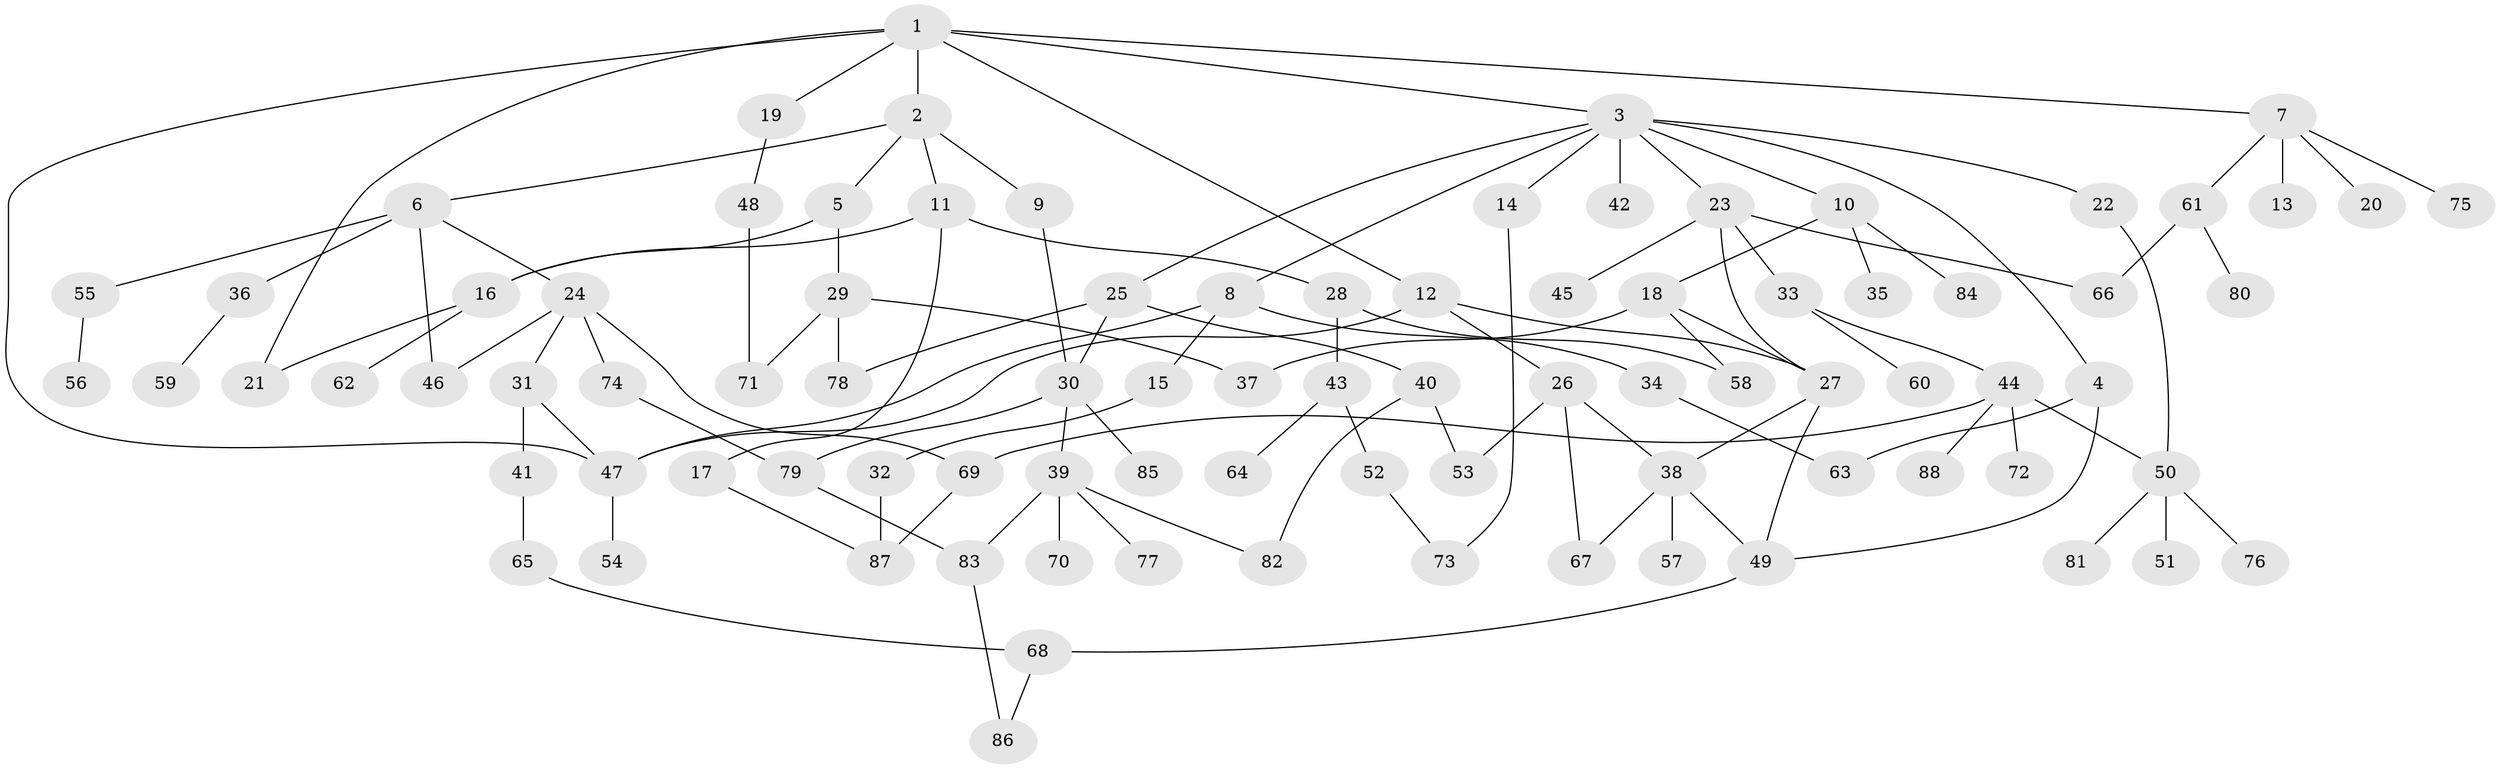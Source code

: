 // coarse degree distribution, {8: 0.03278688524590164, 5: 0.09836065573770492, 11: 0.01639344262295082, 3: 0.14754098360655737, 4: 0.16393442622950818, 2: 0.21311475409836064, 1: 0.3114754098360656, 7: 0.01639344262295082}
// Generated by graph-tools (version 1.1) at 2025/51/02/27/25 19:51:40]
// undirected, 88 vertices, 117 edges
graph export_dot {
graph [start="1"]
  node [color=gray90,style=filled];
  1;
  2;
  3;
  4;
  5;
  6;
  7;
  8;
  9;
  10;
  11;
  12;
  13;
  14;
  15;
  16;
  17;
  18;
  19;
  20;
  21;
  22;
  23;
  24;
  25;
  26;
  27;
  28;
  29;
  30;
  31;
  32;
  33;
  34;
  35;
  36;
  37;
  38;
  39;
  40;
  41;
  42;
  43;
  44;
  45;
  46;
  47;
  48;
  49;
  50;
  51;
  52;
  53;
  54;
  55;
  56;
  57;
  58;
  59;
  60;
  61;
  62;
  63;
  64;
  65;
  66;
  67;
  68;
  69;
  70;
  71;
  72;
  73;
  74;
  75;
  76;
  77;
  78;
  79;
  80;
  81;
  82;
  83;
  84;
  85;
  86;
  87;
  88;
  1 -- 2;
  1 -- 3;
  1 -- 7;
  1 -- 12;
  1 -- 19;
  1 -- 21;
  1 -- 47;
  2 -- 5;
  2 -- 6;
  2 -- 9;
  2 -- 11;
  3 -- 4;
  3 -- 8;
  3 -- 10;
  3 -- 14;
  3 -- 22;
  3 -- 23;
  3 -- 25;
  3 -- 42;
  4 -- 49;
  4 -- 63;
  5 -- 29;
  5 -- 16;
  6 -- 24;
  6 -- 36;
  6 -- 46;
  6 -- 55;
  7 -- 13;
  7 -- 20;
  7 -- 61;
  7 -- 75;
  8 -- 15;
  8 -- 34;
  8 -- 47;
  9 -- 30;
  10 -- 18;
  10 -- 35;
  10 -- 84;
  11 -- 16;
  11 -- 17;
  11 -- 28;
  12 -- 26;
  12 -- 47;
  12 -- 27;
  14 -- 73;
  15 -- 32;
  16 -- 62;
  16 -- 21;
  17 -- 87;
  18 -- 27;
  18 -- 37;
  18 -- 58;
  19 -- 48;
  22 -- 50;
  23 -- 27;
  23 -- 33;
  23 -- 45;
  23 -- 66;
  24 -- 31;
  24 -- 74;
  24 -- 46;
  24 -- 69;
  25 -- 30;
  25 -- 40;
  25 -- 78;
  26 -- 67;
  26 -- 38;
  26 -- 53;
  27 -- 38;
  27 -- 49;
  28 -- 43;
  28 -- 58;
  29 -- 37;
  29 -- 71;
  29 -- 78;
  30 -- 39;
  30 -- 85;
  30 -- 79;
  31 -- 41;
  31 -- 47;
  32 -- 87;
  33 -- 44;
  33 -- 60;
  34 -- 63;
  36 -- 59;
  38 -- 57;
  38 -- 49;
  38 -- 67;
  39 -- 70;
  39 -- 77;
  39 -- 82;
  39 -- 83;
  40 -- 53;
  40 -- 82;
  41 -- 65;
  43 -- 52;
  43 -- 64;
  44 -- 50;
  44 -- 69;
  44 -- 72;
  44 -- 88;
  47 -- 54;
  48 -- 71;
  49 -- 68;
  50 -- 51;
  50 -- 76;
  50 -- 81;
  52 -- 73;
  55 -- 56;
  61 -- 80;
  61 -- 66;
  65 -- 68;
  68 -- 86;
  69 -- 87;
  74 -- 79;
  79 -- 83;
  83 -- 86;
}
